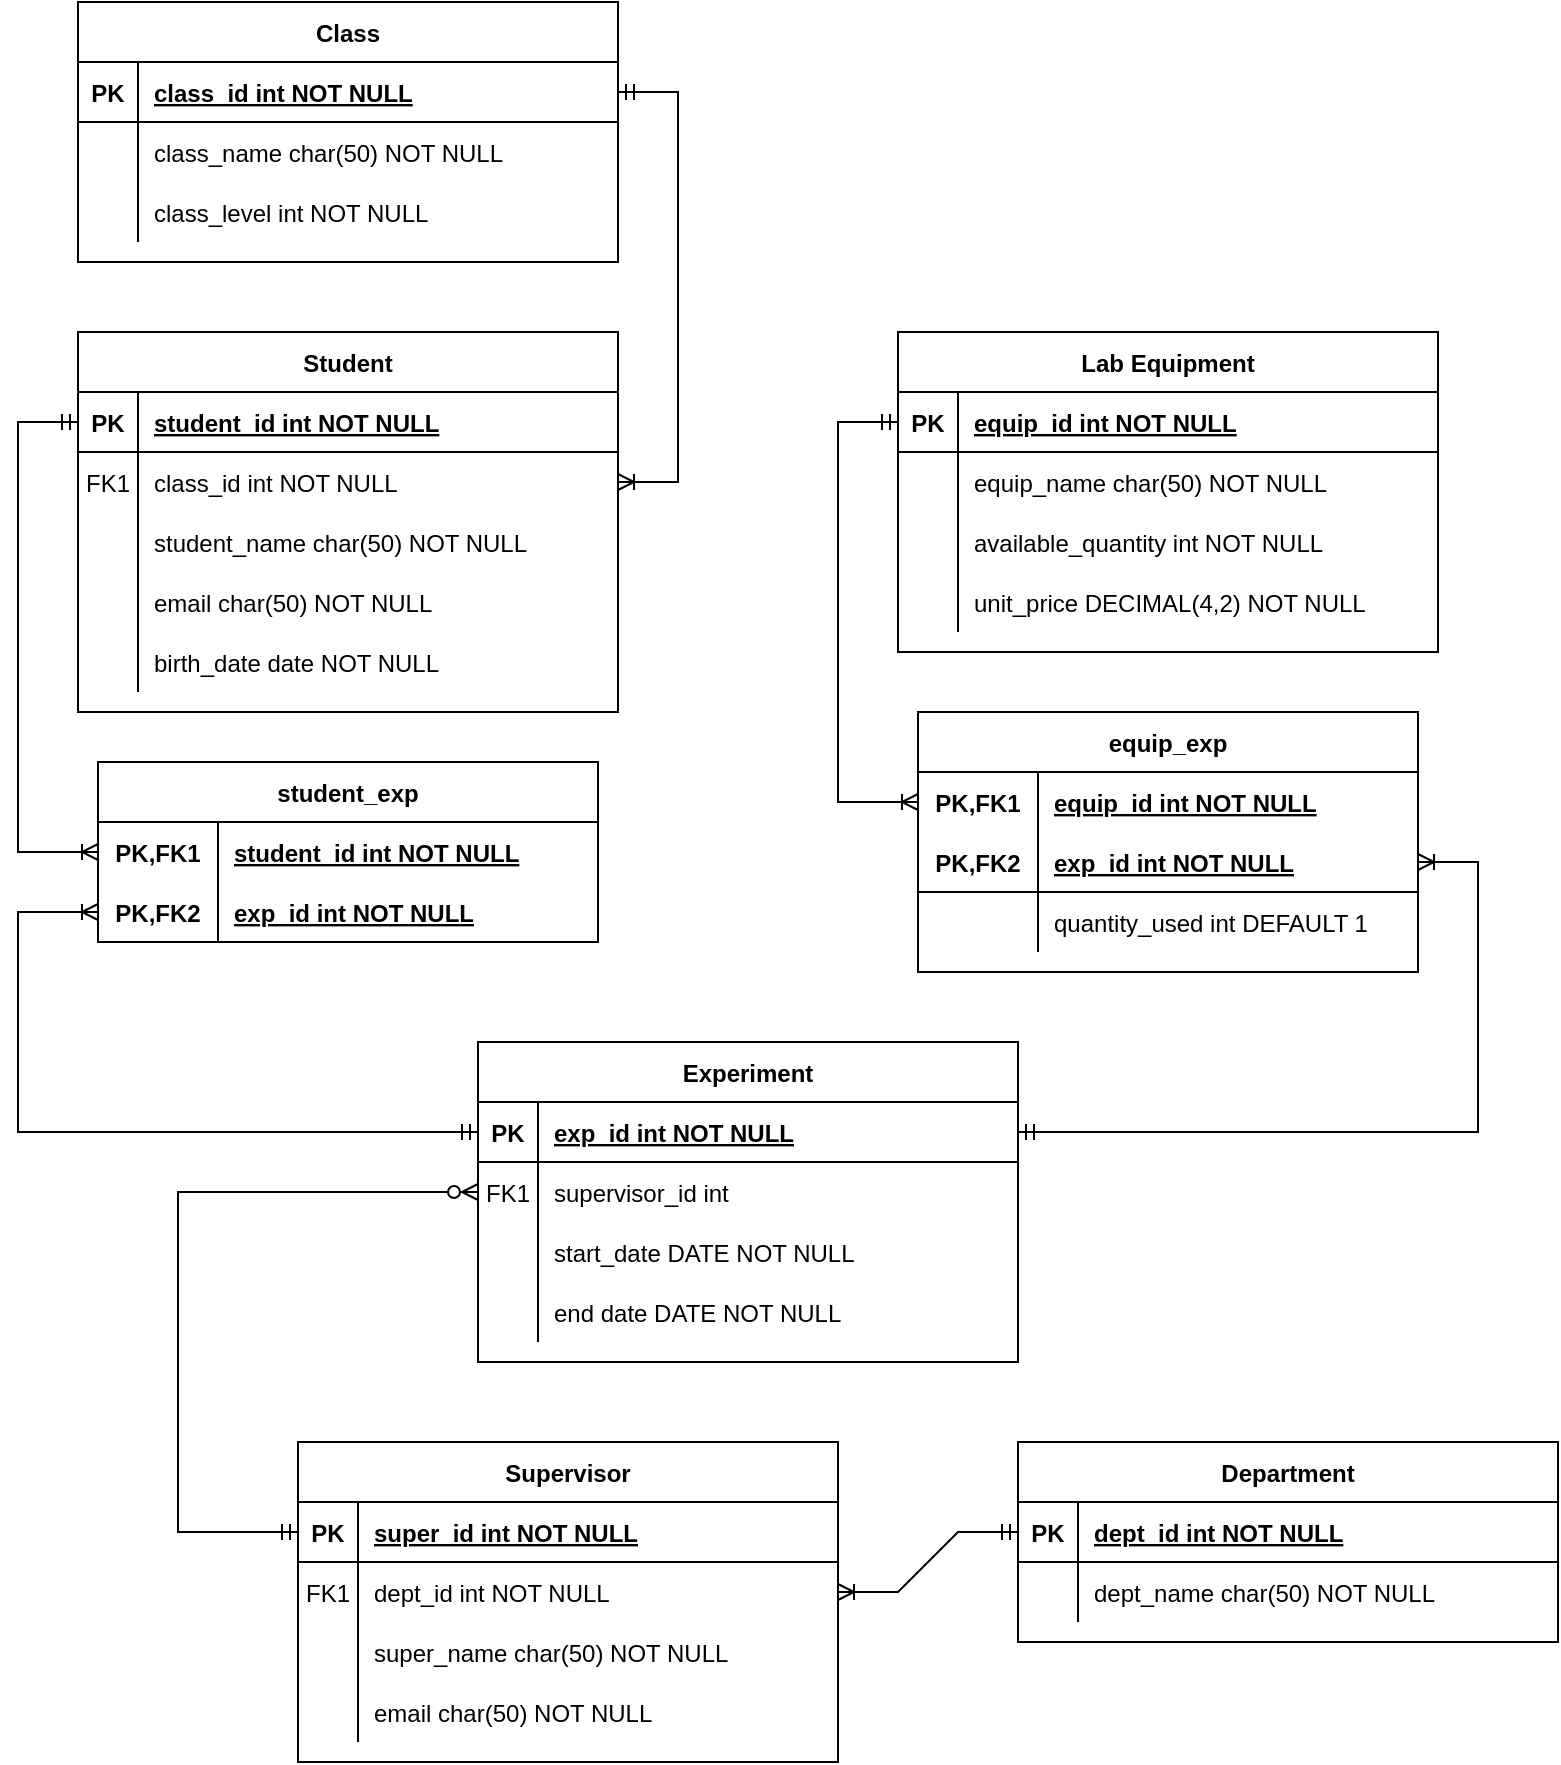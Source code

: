 <mxfile version="20.2.7" type="device"><diagram id="R2lEEEUBdFMjLlhIrx00" name="Page-1"><mxGraphModel dx="1038" dy="1628" grid="1" gridSize="10" guides="1" tooltips="1" connect="1" arrows="1" fold="1" page="1" pageScale="1" pageWidth="850" pageHeight="1100" math="0" shadow="0" extFonts="Permanent Marker^https://fonts.googleapis.com/css?family=Permanent+Marker"><root><mxCell id="0"/><mxCell id="1" parent="0"/><mxCell id="egVis1nG-5Me-F2bPGVa-103" value="Student" style="shape=table;startSize=30;container=1;collapsible=1;childLayout=tableLayout;fixedRows=1;rowLines=0;fontStyle=1;align=center;resizeLast=1;rounded=0;fontFamily=Helvetica;fontSize=12;fontColor=default;strokeColor=default;fillColor=default;" parent="1" vertex="1"><mxGeometry x="80" y="105" width="270" height="190" as="geometry"/></mxCell><mxCell id="egVis1nG-5Me-F2bPGVa-104" value="" style="shape=tableRow;horizontal=0;startSize=0;swimlaneHead=0;swimlaneBody=0;fillColor=none;collapsible=0;dropTarget=0;points=[[0,0.5],[1,0.5]];portConstraint=eastwest;top=0;left=0;right=0;bottom=1;rounded=1;fontFamily=Helvetica;fontSize=12;fontColor=default;strokeColor=default;" parent="egVis1nG-5Me-F2bPGVa-103" vertex="1"><mxGeometry y="30" width="270" height="30" as="geometry"/></mxCell><mxCell id="egVis1nG-5Me-F2bPGVa-105" value="PK" style="shape=partialRectangle;connectable=0;fillColor=none;top=0;left=0;bottom=0;right=0;fontStyle=1;overflow=hidden;rounded=1;fontFamily=Helvetica;fontSize=12;fontColor=default;startSize=30;strokeColor=default;" parent="egVis1nG-5Me-F2bPGVa-104" vertex="1"><mxGeometry width="30" height="30" as="geometry"><mxRectangle width="30" height="30" as="alternateBounds"/></mxGeometry></mxCell><mxCell id="egVis1nG-5Me-F2bPGVa-106" value="student_id int NOT NULL" style="shape=partialRectangle;connectable=0;fillColor=none;top=0;left=0;bottom=0;right=0;align=left;spacingLeft=6;fontStyle=5;overflow=hidden;rounded=1;fontFamily=Helvetica;fontSize=12;fontColor=default;startSize=30;strokeColor=default;" parent="egVis1nG-5Me-F2bPGVa-104" vertex="1"><mxGeometry x="30" width="240" height="30" as="geometry"><mxRectangle width="240" height="30" as="alternateBounds"/></mxGeometry></mxCell><mxCell id="egVis1nG-5Me-F2bPGVa-107" value="" style="shape=tableRow;horizontal=0;startSize=0;swimlaneHead=0;swimlaneBody=0;fillColor=none;collapsible=0;dropTarget=0;points=[[0,0.5],[1,0.5]];portConstraint=eastwest;top=0;left=0;right=0;bottom=0;rounded=1;fontFamily=Helvetica;fontSize=12;fontColor=default;strokeColor=default;" parent="egVis1nG-5Me-F2bPGVa-103" vertex="1"><mxGeometry y="60" width="270" height="30" as="geometry"/></mxCell><mxCell id="egVis1nG-5Me-F2bPGVa-108" value="FK1" style="shape=partialRectangle;connectable=0;fillColor=none;top=0;left=0;bottom=0;right=0;editable=1;overflow=hidden;rounded=1;fontFamily=Helvetica;fontSize=12;fontColor=default;startSize=30;strokeColor=default;" parent="egVis1nG-5Me-F2bPGVa-107" vertex="1"><mxGeometry width="30" height="30" as="geometry"><mxRectangle width="30" height="30" as="alternateBounds"/></mxGeometry></mxCell><mxCell id="egVis1nG-5Me-F2bPGVa-109" value="class_id int NOT NULL" style="shape=partialRectangle;connectable=0;fillColor=none;top=0;left=0;bottom=0;right=0;align=left;spacingLeft=6;overflow=hidden;rounded=1;fontFamily=Helvetica;fontSize=12;fontColor=default;startSize=30;strokeColor=default;" parent="egVis1nG-5Me-F2bPGVa-107" vertex="1"><mxGeometry x="30" width="240" height="30" as="geometry"><mxRectangle width="240" height="30" as="alternateBounds"/></mxGeometry></mxCell><mxCell id="egVis1nG-5Me-F2bPGVa-110" value="" style="shape=tableRow;horizontal=0;startSize=0;swimlaneHead=0;swimlaneBody=0;fillColor=none;collapsible=0;dropTarget=0;points=[[0,0.5],[1,0.5]];portConstraint=eastwest;top=0;left=0;right=0;bottom=0;rounded=1;fontFamily=Helvetica;fontSize=12;fontColor=default;strokeColor=default;" parent="egVis1nG-5Me-F2bPGVa-103" vertex="1"><mxGeometry y="90" width="270" height="30" as="geometry"/></mxCell><mxCell id="egVis1nG-5Me-F2bPGVa-111" value="" style="shape=partialRectangle;connectable=0;fillColor=none;top=0;left=0;bottom=0;right=0;editable=1;overflow=hidden;rounded=1;fontFamily=Helvetica;fontSize=12;fontColor=default;startSize=30;strokeColor=default;" parent="egVis1nG-5Me-F2bPGVa-110" vertex="1"><mxGeometry width="30" height="30" as="geometry"><mxRectangle width="30" height="30" as="alternateBounds"/></mxGeometry></mxCell><mxCell id="egVis1nG-5Me-F2bPGVa-112" value="student_name char(50) NOT NULL" style="shape=partialRectangle;connectable=0;fillColor=none;top=0;left=0;bottom=0;right=0;align=left;spacingLeft=6;overflow=hidden;rounded=1;fontFamily=Helvetica;fontSize=12;fontColor=default;startSize=30;strokeColor=default;" parent="egVis1nG-5Me-F2bPGVa-110" vertex="1"><mxGeometry x="30" width="240" height="30" as="geometry"><mxRectangle width="240" height="30" as="alternateBounds"/></mxGeometry></mxCell><mxCell id="egVis1nG-5Me-F2bPGVa-113" value="" style="shape=tableRow;horizontal=0;startSize=0;swimlaneHead=0;swimlaneBody=0;fillColor=none;collapsible=0;dropTarget=0;points=[[0,0.5],[1,0.5]];portConstraint=eastwest;top=0;left=0;right=0;bottom=0;rounded=1;fontFamily=Helvetica;fontSize=12;fontColor=default;strokeColor=default;" parent="egVis1nG-5Me-F2bPGVa-103" vertex="1"><mxGeometry y="120" width="270" height="30" as="geometry"/></mxCell><mxCell id="egVis1nG-5Me-F2bPGVa-114" value="" style="shape=partialRectangle;connectable=0;fillColor=none;top=0;left=0;bottom=0;right=0;editable=1;overflow=hidden;rounded=1;fontFamily=Helvetica;fontSize=12;fontColor=default;startSize=30;strokeColor=default;" parent="egVis1nG-5Me-F2bPGVa-113" vertex="1"><mxGeometry width="30" height="30" as="geometry"><mxRectangle width="30" height="30" as="alternateBounds"/></mxGeometry></mxCell><mxCell id="egVis1nG-5Me-F2bPGVa-115" value="email char(50) NOT NULL" style="shape=partialRectangle;connectable=0;fillColor=none;top=0;left=0;bottom=0;right=0;align=left;spacingLeft=6;overflow=hidden;rounded=1;fontFamily=Helvetica;fontSize=12;fontColor=default;startSize=30;strokeColor=default;" parent="egVis1nG-5Me-F2bPGVa-113" vertex="1"><mxGeometry x="30" width="240" height="30" as="geometry"><mxRectangle width="240" height="30" as="alternateBounds"/></mxGeometry></mxCell><mxCell id="egVis1nG-5Me-F2bPGVa-116" value="" style="shape=tableRow;horizontal=0;startSize=0;swimlaneHead=0;swimlaneBody=0;fillColor=none;collapsible=0;dropTarget=0;points=[[0,0.5],[1,0.5]];portConstraint=eastwest;top=0;left=0;right=0;bottom=0;rounded=1;fontFamily=Helvetica;fontSize=12;fontColor=default;strokeColor=default;" parent="egVis1nG-5Me-F2bPGVa-103" vertex="1"><mxGeometry y="150" width="270" height="30" as="geometry"/></mxCell><mxCell id="egVis1nG-5Me-F2bPGVa-117" value="" style="shape=partialRectangle;connectable=0;fillColor=none;top=0;left=0;bottom=0;right=0;editable=1;overflow=hidden;rounded=1;fontFamily=Helvetica;fontSize=12;fontColor=default;startSize=30;strokeColor=default;" parent="egVis1nG-5Me-F2bPGVa-116" vertex="1"><mxGeometry width="30" height="30" as="geometry"><mxRectangle width="30" height="30" as="alternateBounds"/></mxGeometry></mxCell><mxCell id="egVis1nG-5Me-F2bPGVa-118" value="birth_date date NOT NULL" style="shape=partialRectangle;connectable=0;fillColor=none;top=0;left=0;bottom=0;right=0;align=left;spacingLeft=6;overflow=hidden;rounded=1;fontFamily=Helvetica;fontSize=12;fontColor=default;startSize=30;strokeColor=default;" parent="egVis1nG-5Me-F2bPGVa-116" vertex="1"><mxGeometry x="30" width="240" height="30" as="geometry"><mxRectangle width="240" height="30" as="alternateBounds"/></mxGeometry></mxCell><mxCell id="egVis1nG-5Me-F2bPGVa-119" value="Lab Equipment" style="shape=table;startSize=30;container=1;collapsible=1;childLayout=tableLayout;fixedRows=1;rowLines=0;fontStyle=1;align=center;resizeLast=1;rounded=0;fontFamily=Helvetica;fontSize=12;fontColor=default;strokeColor=default;fillColor=default;" parent="1" vertex="1"><mxGeometry x="490" y="105" width="270" height="160" as="geometry"/></mxCell><mxCell id="egVis1nG-5Me-F2bPGVa-120" value="" style="shape=tableRow;horizontal=0;startSize=0;swimlaneHead=0;swimlaneBody=0;fillColor=none;collapsible=0;dropTarget=0;points=[[0,0.5],[1,0.5]];portConstraint=eastwest;top=0;left=0;right=0;bottom=1;rounded=1;fontFamily=Helvetica;fontSize=12;fontColor=default;strokeColor=default;" parent="egVis1nG-5Me-F2bPGVa-119" vertex="1"><mxGeometry y="30" width="270" height="30" as="geometry"/></mxCell><mxCell id="egVis1nG-5Me-F2bPGVa-121" value="PK" style="shape=partialRectangle;connectable=0;fillColor=none;top=0;left=0;bottom=0;right=0;fontStyle=1;overflow=hidden;rounded=1;fontFamily=Helvetica;fontSize=12;fontColor=default;startSize=30;strokeColor=default;" parent="egVis1nG-5Me-F2bPGVa-120" vertex="1"><mxGeometry width="30" height="30" as="geometry"><mxRectangle width="30" height="30" as="alternateBounds"/></mxGeometry></mxCell><mxCell id="egVis1nG-5Me-F2bPGVa-122" value="equip_id int NOT NULL" style="shape=partialRectangle;connectable=0;fillColor=none;top=0;left=0;bottom=0;right=0;align=left;spacingLeft=6;fontStyle=5;overflow=hidden;rounded=1;fontFamily=Helvetica;fontSize=12;fontColor=default;startSize=30;strokeColor=default;" parent="egVis1nG-5Me-F2bPGVa-120" vertex="1"><mxGeometry x="30" width="240" height="30" as="geometry"><mxRectangle width="240" height="30" as="alternateBounds"/></mxGeometry></mxCell><mxCell id="egVis1nG-5Me-F2bPGVa-123" value="" style="shape=tableRow;horizontal=0;startSize=0;swimlaneHead=0;swimlaneBody=0;fillColor=none;collapsible=0;dropTarget=0;points=[[0,0.5],[1,0.5]];portConstraint=eastwest;top=0;left=0;right=0;bottom=0;rounded=1;fontFamily=Helvetica;fontSize=12;fontColor=default;strokeColor=default;" parent="egVis1nG-5Me-F2bPGVa-119" vertex="1"><mxGeometry y="60" width="270" height="30" as="geometry"/></mxCell><mxCell id="egVis1nG-5Me-F2bPGVa-124" value="" style="shape=partialRectangle;connectable=0;fillColor=none;top=0;left=0;bottom=0;right=0;editable=1;overflow=hidden;rounded=1;fontFamily=Helvetica;fontSize=12;fontColor=default;startSize=30;strokeColor=default;" parent="egVis1nG-5Me-F2bPGVa-123" vertex="1"><mxGeometry width="30" height="30" as="geometry"><mxRectangle width="30" height="30" as="alternateBounds"/></mxGeometry></mxCell><mxCell id="egVis1nG-5Me-F2bPGVa-125" value="equip_name char(50) NOT NULL" style="shape=partialRectangle;connectable=0;fillColor=none;top=0;left=0;bottom=0;right=0;align=left;spacingLeft=6;overflow=hidden;rounded=1;fontFamily=Helvetica;fontSize=12;fontColor=default;startSize=30;strokeColor=default;" parent="egVis1nG-5Me-F2bPGVa-123" vertex="1"><mxGeometry x="30" width="240" height="30" as="geometry"><mxRectangle width="240" height="30" as="alternateBounds"/></mxGeometry></mxCell><mxCell id="egVis1nG-5Me-F2bPGVa-126" value="" style="shape=tableRow;horizontal=0;startSize=0;swimlaneHead=0;swimlaneBody=0;fillColor=none;collapsible=0;dropTarget=0;points=[[0,0.5],[1,0.5]];portConstraint=eastwest;top=0;left=0;right=0;bottom=0;rounded=1;fontFamily=Helvetica;fontSize=12;fontColor=default;strokeColor=default;" parent="egVis1nG-5Me-F2bPGVa-119" vertex="1"><mxGeometry y="90" width="270" height="30" as="geometry"/></mxCell><mxCell id="egVis1nG-5Me-F2bPGVa-127" value="" style="shape=partialRectangle;connectable=0;fillColor=none;top=0;left=0;bottom=0;right=0;editable=1;overflow=hidden;rounded=1;fontFamily=Helvetica;fontSize=12;fontColor=default;startSize=30;strokeColor=default;" parent="egVis1nG-5Me-F2bPGVa-126" vertex="1"><mxGeometry width="30" height="30" as="geometry"><mxRectangle width="30" height="30" as="alternateBounds"/></mxGeometry></mxCell><mxCell id="egVis1nG-5Me-F2bPGVa-128" value="available_quantity int NOT NULL" style="shape=partialRectangle;connectable=0;fillColor=none;top=0;left=0;bottom=0;right=0;align=left;spacingLeft=6;overflow=hidden;rounded=1;fontFamily=Helvetica;fontSize=12;fontColor=default;startSize=30;strokeColor=default;" parent="egVis1nG-5Me-F2bPGVa-126" vertex="1"><mxGeometry x="30" width="240" height="30" as="geometry"><mxRectangle width="240" height="30" as="alternateBounds"/></mxGeometry></mxCell><mxCell id="egVis1nG-5Me-F2bPGVa-129" value="" style="shape=tableRow;horizontal=0;startSize=0;swimlaneHead=0;swimlaneBody=0;fillColor=none;collapsible=0;dropTarget=0;points=[[0,0.5],[1,0.5]];portConstraint=eastwest;top=0;left=0;right=0;bottom=0;rounded=1;fontFamily=Helvetica;fontSize=12;fontColor=default;strokeColor=default;" parent="egVis1nG-5Me-F2bPGVa-119" vertex="1"><mxGeometry y="120" width="270" height="30" as="geometry"/></mxCell><mxCell id="egVis1nG-5Me-F2bPGVa-130" value="" style="shape=partialRectangle;connectable=0;fillColor=none;top=0;left=0;bottom=0;right=0;editable=1;overflow=hidden;rounded=1;fontFamily=Helvetica;fontSize=12;fontColor=default;startSize=30;strokeColor=default;" parent="egVis1nG-5Me-F2bPGVa-129" vertex="1"><mxGeometry width="30" height="30" as="geometry"><mxRectangle width="30" height="30" as="alternateBounds"/></mxGeometry></mxCell><mxCell id="egVis1nG-5Me-F2bPGVa-131" value="unit_price DECIMAL(4,2) NOT NULL" style="shape=partialRectangle;connectable=0;fillColor=none;top=0;left=0;bottom=0;right=0;align=left;spacingLeft=6;overflow=hidden;rounded=1;fontFamily=Helvetica;fontSize=12;fontColor=default;startSize=30;strokeColor=default;" parent="egVis1nG-5Me-F2bPGVa-129" vertex="1"><mxGeometry x="30" width="240" height="30" as="geometry"><mxRectangle width="240" height="30" as="alternateBounds"/></mxGeometry></mxCell><mxCell id="egVis1nG-5Me-F2bPGVa-135" value="Experiment" style="shape=table;startSize=30;container=1;collapsible=1;childLayout=tableLayout;fixedRows=1;rowLines=0;fontStyle=1;align=center;resizeLast=1;rounded=0;fontFamily=Helvetica;fontSize=12;fontColor=default;strokeColor=default;fillColor=default;" parent="1" vertex="1"><mxGeometry x="280" y="460" width="270" height="160" as="geometry"/></mxCell><mxCell id="egVis1nG-5Me-F2bPGVa-136" value="" style="shape=tableRow;horizontal=0;startSize=0;swimlaneHead=0;swimlaneBody=0;fillColor=none;collapsible=0;dropTarget=0;points=[[0,0.5],[1,0.5]];portConstraint=eastwest;top=0;left=0;right=0;bottom=1;rounded=1;fontFamily=Helvetica;fontSize=12;fontColor=default;strokeColor=default;" parent="egVis1nG-5Me-F2bPGVa-135" vertex="1"><mxGeometry y="30" width="270" height="30" as="geometry"/></mxCell><mxCell id="egVis1nG-5Me-F2bPGVa-137" value="PK" style="shape=partialRectangle;connectable=0;fillColor=none;top=0;left=0;bottom=0;right=0;fontStyle=1;overflow=hidden;rounded=1;fontFamily=Helvetica;fontSize=12;fontColor=default;startSize=30;strokeColor=default;" parent="egVis1nG-5Me-F2bPGVa-136" vertex="1"><mxGeometry width="30" height="30" as="geometry"><mxRectangle width="30" height="30" as="alternateBounds"/></mxGeometry></mxCell><mxCell id="egVis1nG-5Me-F2bPGVa-138" value="exp_id int NOT NULL" style="shape=partialRectangle;connectable=0;fillColor=none;top=0;left=0;bottom=0;right=0;align=left;spacingLeft=6;fontStyle=5;overflow=hidden;rounded=1;fontFamily=Helvetica;fontSize=12;fontColor=default;startSize=30;strokeColor=default;" parent="egVis1nG-5Me-F2bPGVa-136" vertex="1"><mxGeometry x="30" width="240" height="30" as="geometry"><mxRectangle width="240" height="30" as="alternateBounds"/></mxGeometry></mxCell><mxCell id="egVis1nG-5Me-F2bPGVa-139" value="" style="shape=tableRow;horizontal=0;startSize=0;swimlaneHead=0;swimlaneBody=0;fillColor=none;collapsible=0;dropTarget=0;points=[[0,0.5],[1,0.5]];portConstraint=eastwest;top=0;left=0;right=0;bottom=0;rounded=1;fontFamily=Helvetica;fontSize=12;fontColor=default;strokeColor=default;" parent="egVis1nG-5Me-F2bPGVa-135" vertex="1"><mxGeometry y="60" width="270" height="30" as="geometry"/></mxCell><mxCell id="egVis1nG-5Me-F2bPGVa-140" value="FK1" style="shape=partialRectangle;connectable=0;fillColor=none;top=0;left=0;bottom=0;right=0;editable=1;overflow=hidden;rounded=1;fontFamily=Helvetica;fontSize=12;fontColor=default;startSize=30;strokeColor=default;" parent="egVis1nG-5Me-F2bPGVa-139" vertex="1"><mxGeometry width="30" height="30" as="geometry"><mxRectangle width="30" height="30" as="alternateBounds"/></mxGeometry></mxCell><mxCell id="egVis1nG-5Me-F2bPGVa-141" value="supervisor_id int" style="shape=partialRectangle;connectable=0;fillColor=none;top=0;left=0;bottom=0;right=0;align=left;spacingLeft=6;overflow=hidden;rounded=1;fontFamily=Helvetica;fontSize=12;fontColor=default;startSize=30;strokeColor=default;" parent="egVis1nG-5Me-F2bPGVa-139" vertex="1"><mxGeometry x="30" width="240" height="30" as="geometry"><mxRectangle width="240" height="30" as="alternateBounds"/></mxGeometry></mxCell><mxCell id="egVis1nG-5Me-F2bPGVa-142" value="" style="shape=tableRow;horizontal=0;startSize=0;swimlaneHead=0;swimlaneBody=0;fillColor=none;collapsible=0;dropTarget=0;points=[[0,0.5],[1,0.5]];portConstraint=eastwest;top=0;left=0;right=0;bottom=0;rounded=1;fontFamily=Helvetica;fontSize=12;fontColor=default;strokeColor=default;" parent="egVis1nG-5Me-F2bPGVa-135" vertex="1"><mxGeometry y="90" width="270" height="30" as="geometry"/></mxCell><mxCell id="egVis1nG-5Me-F2bPGVa-143" value="" style="shape=partialRectangle;connectable=0;fillColor=none;top=0;left=0;bottom=0;right=0;editable=1;overflow=hidden;rounded=1;fontFamily=Helvetica;fontSize=12;fontColor=default;startSize=30;strokeColor=default;" parent="egVis1nG-5Me-F2bPGVa-142" vertex="1"><mxGeometry width="30" height="30" as="geometry"><mxRectangle width="30" height="30" as="alternateBounds"/></mxGeometry></mxCell><mxCell id="egVis1nG-5Me-F2bPGVa-144" value="start_date DATE NOT NULL" style="shape=partialRectangle;connectable=0;fillColor=none;top=0;left=0;bottom=0;right=0;align=left;spacingLeft=6;overflow=hidden;rounded=1;fontFamily=Helvetica;fontSize=12;fontColor=default;startSize=30;strokeColor=default;" parent="egVis1nG-5Me-F2bPGVa-142" vertex="1"><mxGeometry x="30" width="240" height="30" as="geometry"><mxRectangle width="240" height="30" as="alternateBounds"/></mxGeometry></mxCell><mxCell id="egVis1nG-5Me-F2bPGVa-145" value="" style="shape=tableRow;horizontal=0;startSize=0;swimlaneHead=0;swimlaneBody=0;fillColor=none;collapsible=0;dropTarget=0;points=[[0,0.5],[1,0.5]];portConstraint=eastwest;top=0;left=0;right=0;bottom=0;rounded=1;fontFamily=Helvetica;fontSize=12;fontColor=default;strokeColor=default;" parent="egVis1nG-5Me-F2bPGVa-135" vertex="1"><mxGeometry y="120" width="270" height="30" as="geometry"/></mxCell><mxCell id="egVis1nG-5Me-F2bPGVa-146" value="" style="shape=partialRectangle;connectable=0;fillColor=none;top=0;left=0;bottom=0;right=0;editable=1;overflow=hidden;rounded=1;fontFamily=Helvetica;fontSize=12;fontColor=default;startSize=30;strokeColor=default;" parent="egVis1nG-5Me-F2bPGVa-145" vertex="1"><mxGeometry width="30" height="30" as="geometry"><mxRectangle width="30" height="30" as="alternateBounds"/></mxGeometry></mxCell><mxCell id="egVis1nG-5Me-F2bPGVa-147" value="end date DATE NOT NULL" style="shape=partialRectangle;connectable=0;fillColor=none;top=0;left=0;bottom=0;right=0;align=left;spacingLeft=6;overflow=hidden;rounded=1;fontFamily=Helvetica;fontSize=12;fontColor=default;startSize=30;strokeColor=default;" parent="egVis1nG-5Me-F2bPGVa-145" vertex="1"><mxGeometry x="30" width="240" height="30" as="geometry"><mxRectangle width="240" height="30" as="alternateBounds"/></mxGeometry></mxCell><mxCell id="egVis1nG-5Me-F2bPGVa-151" value="equip_exp" style="shape=table;startSize=30;container=1;collapsible=1;childLayout=tableLayout;fixedRows=1;rowLines=0;fontStyle=1;align=center;resizeLast=1;rounded=0;fontFamily=Helvetica;fontSize=12;fontColor=default;strokeColor=default;fillColor=default;" parent="1" vertex="1"><mxGeometry x="500" y="295" width="250" height="130" as="geometry"/></mxCell><mxCell id="egVis1nG-5Me-F2bPGVa-152" value="" style="shape=tableRow;horizontal=0;startSize=0;swimlaneHead=0;swimlaneBody=0;fillColor=none;collapsible=0;dropTarget=0;points=[[0,0.5],[1,0.5]];portConstraint=eastwest;top=0;left=0;right=0;bottom=0;rounded=1;fontFamily=Helvetica;fontSize=12;fontColor=default;strokeColor=default;" parent="egVis1nG-5Me-F2bPGVa-151" vertex="1"><mxGeometry y="30" width="250" height="30" as="geometry"/></mxCell><mxCell id="egVis1nG-5Me-F2bPGVa-153" value="PK,FK1" style="shape=partialRectangle;connectable=0;fillColor=none;top=0;left=0;bottom=0;right=0;fontStyle=1;overflow=hidden;rounded=1;fontFamily=Helvetica;fontSize=12;fontColor=default;startSize=30;strokeColor=default;" parent="egVis1nG-5Me-F2bPGVa-152" vertex="1"><mxGeometry width="60" height="30" as="geometry"><mxRectangle width="60" height="30" as="alternateBounds"/></mxGeometry></mxCell><mxCell id="egVis1nG-5Me-F2bPGVa-154" value="equip_id int NOT NULL" style="shape=partialRectangle;connectable=0;fillColor=none;top=0;left=0;bottom=0;right=0;align=left;spacingLeft=6;fontStyle=5;overflow=hidden;rounded=1;fontFamily=Helvetica;fontSize=12;fontColor=default;startSize=30;strokeColor=default;" parent="egVis1nG-5Me-F2bPGVa-152" vertex="1"><mxGeometry x="60" width="190" height="30" as="geometry"><mxRectangle width="190" height="30" as="alternateBounds"/></mxGeometry></mxCell><mxCell id="egVis1nG-5Me-F2bPGVa-155" value="" style="shape=tableRow;horizontal=0;startSize=0;swimlaneHead=0;swimlaneBody=0;fillColor=none;collapsible=0;dropTarget=0;points=[[0,0.5],[1,0.5]];portConstraint=eastwest;top=0;left=0;right=0;bottom=1;rounded=1;fontFamily=Helvetica;fontSize=12;fontColor=default;strokeColor=default;" parent="egVis1nG-5Me-F2bPGVa-151" vertex="1"><mxGeometry y="60" width="250" height="30" as="geometry"/></mxCell><mxCell id="egVis1nG-5Me-F2bPGVa-156" value="PK,FK2" style="shape=partialRectangle;connectable=0;fillColor=none;top=0;left=0;bottom=0;right=0;fontStyle=1;overflow=hidden;rounded=1;fontFamily=Helvetica;fontSize=12;fontColor=default;startSize=30;strokeColor=default;" parent="egVis1nG-5Me-F2bPGVa-155" vertex="1"><mxGeometry width="60" height="30" as="geometry"><mxRectangle width="60" height="30" as="alternateBounds"/></mxGeometry></mxCell><mxCell id="egVis1nG-5Me-F2bPGVa-157" value="exp_id int NOT NULL" style="shape=partialRectangle;connectable=0;fillColor=none;top=0;left=0;bottom=0;right=0;align=left;spacingLeft=6;fontStyle=5;overflow=hidden;rounded=1;fontFamily=Helvetica;fontSize=12;fontColor=default;startSize=30;strokeColor=default;" parent="egVis1nG-5Me-F2bPGVa-155" vertex="1"><mxGeometry x="60" width="190" height="30" as="geometry"><mxRectangle width="190" height="30" as="alternateBounds"/></mxGeometry></mxCell><mxCell id="egVis1nG-5Me-F2bPGVa-158" value="" style="shape=tableRow;horizontal=0;startSize=0;swimlaneHead=0;swimlaneBody=0;fillColor=none;collapsible=0;dropTarget=0;points=[[0,0.5],[1,0.5]];portConstraint=eastwest;top=0;left=0;right=0;bottom=0;rounded=1;fontFamily=Helvetica;fontSize=12;fontColor=default;strokeColor=default;" parent="egVis1nG-5Me-F2bPGVa-151" vertex="1"><mxGeometry y="90" width="250" height="30" as="geometry"/></mxCell><mxCell id="egVis1nG-5Me-F2bPGVa-159" value="" style="shape=partialRectangle;connectable=0;fillColor=none;top=0;left=0;bottom=0;right=0;editable=1;overflow=hidden;rounded=1;fontFamily=Helvetica;fontSize=12;fontColor=default;startSize=30;strokeColor=default;" parent="egVis1nG-5Me-F2bPGVa-158" vertex="1"><mxGeometry width="60" height="30" as="geometry"><mxRectangle width="60" height="30" as="alternateBounds"/></mxGeometry></mxCell><mxCell id="egVis1nG-5Me-F2bPGVa-160" value="quantity_used int DEFAULT 1" style="shape=partialRectangle;connectable=0;fillColor=none;top=0;left=0;bottom=0;right=0;align=left;spacingLeft=6;overflow=hidden;rounded=1;fontFamily=Helvetica;fontSize=12;fontColor=default;startSize=30;strokeColor=default;" parent="egVis1nG-5Me-F2bPGVa-158" vertex="1"><mxGeometry x="60" width="190" height="30" as="geometry"><mxRectangle width="190" height="30" as="alternateBounds"/></mxGeometry></mxCell><mxCell id="egVis1nG-5Me-F2bPGVa-164" value="student_exp" style="shape=table;startSize=30;container=1;collapsible=1;childLayout=tableLayout;fixedRows=1;rowLines=0;fontStyle=1;align=center;resizeLast=1;rounded=0;fontFamily=Helvetica;fontSize=12;fontColor=default;strokeColor=default;fillColor=default;" parent="1" vertex="1"><mxGeometry x="90" y="320" width="250" height="90" as="geometry"/></mxCell><mxCell id="egVis1nG-5Me-F2bPGVa-165" value="" style="shape=tableRow;horizontal=0;startSize=0;swimlaneHead=0;swimlaneBody=0;fillColor=none;collapsible=0;dropTarget=0;points=[[0,0.5],[1,0.5]];portConstraint=eastwest;top=0;left=0;right=0;bottom=0;rounded=1;fontFamily=Helvetica;fontSize=12;fontColor=default;strokeColor=default;" parent="egVis1nG-5Me-F2bPGVa-164" vertex="1"><mxGeometry y="30" width="250" height="30" as="geometry"/></mxCell><mxCell id="egVis1nG-5Me-F2bPGVa-166" value="PK,FK1" style="shape=partialRectangle;connectable=0;fillColor=none;top=0;left=0;bottom=0;right=0;fontStyle=1;overflow=hidden;rounded=1;fontFamily=Helvetica;fontSize=12;fontColor=default;startSize=30;strokeColor=default;" parent="egVis1nG-5Me-F2bPGVa-165" vertex="1"><mxGeometry width="60" height="30" as="geometry"><mxRectangle width="60" height="30" as="alternateBounds"/></mxGeometry></mxCell><mxCell id="egVis1nG-5Me-F2bPGVa-167" value="student_id int NOT NULL" style="shape=partialRectangle;connectable=0;fillColor=none;top=0;left=0;bottom=0;right=0;align=left;spacingLeft=6;fontStyle=5;overflow=hidden;rounded=1;fontFamily=Helvetica;fontSize=12;fontColor=default;startSize=30;strokeColor=default;" parent="egVis1nG-5Me-F2bPGVa-165" vertex="1"><mxGeometry x="60" width="190" height="30" as="geometry"><mxRectangle width="190" height="30" as="alternateBounds"/></mxGeometry></mxCell><mxCell id="egVis1nG-5Me-F2bPGVa-168" value="" style="shape=tableRow;horizontal=0;startSize=0;swimlaneHead=0;swimlaneBody=0;fillColor=none;collapsible=0;dropTarget=0;points=[[0,0.5],[1,0.5]];portConstraint=eastwest;top=0;left=0;right=0;bottom=1;rounded=1;fontFamily=Helvetica;fontSize=12;fontColor=default;strokeColor=default;" parent="egVis1nG-5Me-F2bPGVa-164" vertex="1"><mxGeometry y="60" width="250" height="30" as="geometry"/></mxCell><mxCell id="egVis1nG-5Me-F2bPGVa-169" value="PK,FK2" style="shape=partialRectangle;connectable=0;fillColor=none;top=0;left=0;bottom=0;right=0;fontStyle=1;overflow=hidden;rounded=1;fontFamily=Helvetica;fontSize=12;fontColor=default;startSize=30;strokeColor=default;" parent="egVis1nG-5Me-F2bPGVa-168" vertex="1"><mxGeometry width="60" height="30" as="geometry"><mxRectangle width="60" height="30" as="alternateBounds"/></mxGeometry></mxCell><mxCell id="egVis1nG-5Me-F2bPGVa-170" value="exp_id int NOT NULL" style="shape=partialRectangle;connectable=0;fillColor=none;top=0;left=0;bottom=0;right=0;align=left;spacingLeft=6;fontStyle=5;overflow=hidden;rounded=1;fontFamily=Helvetica;fontSize=12;fontColor=default;startSize=30;strokeColor=default;" parent="egVis1nG-5Me-F2bPGVa-168" vertex="1"><mxGeometry x="60" width="190" height="30" as="geometry"><mxRectangle width="190" height="30" as="alternateBounds"/></mxGeometry></mxCell><mxCell id="W13oOOblRw7RJ14pD5Kh-1" value="" style="edgeStyle=orthogonalEdgeStyle;fontSize=12;html=1;endArrow=ERoneToMany;startArrow=ERmandOne;rounded=0;entryX=0;entryY=0.5;entryDx=0;entryDy=0;exitX=0;exitY=0.5;exitDx=0;exitDy=0;" parent="1" source="egVis1nG-5Me-F2bPGVa-104" target="egVis1nG-5Me-F2bPGVa-165" edge="1"><mxGeometry width="100" height="100" relative="1" as="geometry"><mxPoint x="-40" y="470" as="sourcePoint"/><mxPoint x="60" y="370" as="targetPoint"/><Array as="points"><mxPoint x="50" y="150"/><mxPoint x="50" y="365"/></Array></mxGeometry></mxCell><mxCell id="W13oOOblRw7RJ14pD5Kh-2" value="" style="edgeStyle=orthogonalEdgeStyle;fontSize=12;html=1;endArrow=ERoneToMany;startArrow=ERmandOne;rounded=0;entryX=0;entryY=0.5;entryDx=0;entryDy=0;exitX=0;exitY=0.5;exitDx=0;exitDy=0;" parent="1" source="egVis1nG-5Me-F2bPGVa-136" target="egVis1nG-5Me-F2bPGVa-168" edge="1"><mxGeometry width="100" height="100" relative="1" as="geometry"><mxPoint x="-30" y="490" as="sourcePoint"/><mxPoint x="70" y="390" as="targetPoint"/><Array as="points"><mxPoint x="50" y="505"/><mxPoint x="50" y="395"/></Array></mxGeometry></mxCell><mxCell id="W13oOOblRw7RJ14pD5Kh-3" value="" style="edgeStyle=orthogonalEdgeStyle;fontSize=12;html=1;endArrow=ERoneToMany;startArrow=ERmandOne;rounded=0;entryX=0;entryY=0.5;entryDx=0;entryDy=0;exitX=0;exitY=0.5;exitDx=0;exitDy=0;" parent="1" source="egVis1nG-5Me-F2bPGVa-120" target="egVis1nG-5Me-F2bPGVa-152" edge="1"><mxGeometry width="100" height="100" relative="1" as="geometry"><mxPoint x="390" y="440" as="sourcePoint"/><mxPoint x="490" y="340" as="targetPoint"/><Array as="points"><mxPoint x="460" y="150"/><mxPoint x="460" y="340"/></Array></mxGeometry></mxCell><mxCell id="W13oOOblRw7RJ14pD5Kh-4" value="" style="edgeStyle=orthogonalEdgeStyle;fontSize=12;html=1;endArrow=ERoneToMany;startArrow=ERmandOne;rounded=0;entryX=1;entryY=0.5;entryDx=0;entryDy=0;exitX=1;exitY=0.5;exitDx=0;exitDy=0;" parent="1" source="egVis1nG-5Me-F2bPGVa-136" target="egVis1nG-5Me-F2bPGVa-155" edge="1"><mxGeometry width="100" height="100" relative="1" as="geometry"><mxPoint x="730" y="470" as="sourcePoint"/><mxPoint x="830" y="370" as="targetPoint"/><Array as="points"><mxPoint x="780" y="505"/><mxPoint x="780" y="370"/></Array></mxGeometry></mxCell><mxCell id="W13oOOblRw7RJ14pD5Kh-6" value="Supervisor" style="shape=table;startSize=30;container=1;collapsible=1;childLayout=tableLayout;fixedRows=1;rowLines=0;fontStyle=1;align=center;resizeLast=1;rounded=0;fontFamily=Helvetica;fontSize=12;fontColor=default;strokeColor=default;fillColor=default;" parent="1" vertex="1"><mxGeometry x="190" y="660" width="270" height="160" as="geometry"/></mxCell><mxCell id="W13oOOblRw7RJ14pD5Kh-7" value="" style="shape=tableRow;horizontal=0;startSize=0;swimlaneHead=0;swimlaneBody=0;fillColor=none;collapsible=0;dropTarget=0;points=[[0,0.5],[1,0.5]];portConstraint=eastwest;top=0;left=0;right=0;bottom=1;rounded=1;fontFamily=Helvetica;fontSize=12;fontColor=default;strokeColor=default;" parent="W13oOOblRw7RJ14pD5Kh-6" vertex="1"><mxGeometry y="30" width="270" height="30" as="geometry"/></mxCell><mxCell id="W13oOOblRw7RJ14pD5Kh-8" value="PK" style="shape=partialRectangle;connectable=0;fillColor=none;top=0;left=0;bottom=0;right=0;fontStyle=1;overflow=hidden;rounded=1;fontFamily=Helvetica;fontSize=12;fontColor=default;startSize=30;strokeColor=default;" parent="W13oOOblRw7RJ14pD5Kh-7" vertex="1"><mxGeometry width="30" height="30" as="geometry"><mxRectangle width="30" height="30" as="alternateBounds"/></mxGeometry></mxCell><mxCell id="W13oOOblRw7RJ14pD5Kh-9" value="super_id int NOT NULL" style="shape=partialRectangle;connectable=0;fillColor=none;top=0;left=0;bottom=0;right=0;align=left;spacingLeft=6;fontStyle=5;overflow=hidden;rounded=1;fontFamily=Helvetica;fontSize=12;fontColor=default;startSize=30;strokeColor=default;" parent="W13oOOblRw7RJ14pD5Kh-7" vertex="1"><mxGeometry x="30" width="240" height="30" as="geometry"><mxRectangle width="240" height="30" as="alternateBounds"/></mxGeometry></mxCell><mxCell id="W13oOOblRw7RJ14pD5Kh-10" value="" style="shape=tableRow;horizontal=0;startSize=0;swimlaneHead=0;swimlaneBody=0;fillColor=none;collapsible=0;dropTarget=0;points=[[0,0.5],[1,0.5]];portConstraint=eastwest;top=0;left=0;right=0;bottom=0;rounded=1;fontFamily=Helvetica;fontSize=12;fontColor=default;strokeColor=default;" parent="W13oOOblRw7RJ14pD5Kh-6" vertex="1"><mxGeometry y="60" width="270" height="30" as="geometry"/></mxCell><mxCell id="W13oOOblRw7RJ14pD5Kh-11" value="FK1" style="shape=partialRectangle;connectable=0;fillColor=none;top=0;left=0;bottom=0;right=0;editable=1;overflow=hidden;rounded=1;fontFamily=Helvetica;fontSize=12;fontColor=default;startSize=30;strokeColor=default;" parent="W13oOOblRw7RJ14pD5Kh-10" vertex="1"><mxGeometry width="30" height="30" as="geometry"><mxRectangle width="30" height="30" as="alternateBounds"/></mxGeometry></mxCell><mxCell id="W13oOOblRw7RJ14pD5Kh-12" value="dept_id int NOT NULL" style="shape=partialRectangle;connectable=0;fillColor=none;top=0;left=0;bottom=0;right=0;align=left;spacingLeft=6;overflow=hidden;rounded=1;fontFamily=Helvetica;fontSize=12;fontColor=default;startSize=30;strokeColor=default;" parent="W13oOOblRw7RJ14pD5Kh-10" vertex="1"><mxGeometry x="30" width="240" height="30" as="geometry"><mxRectangle width="240" height="30" as="alternateBounds"/></mxGeometry></mxCell><mxCell id="W13oOOblRw7RJ14pD5Kh-13" value="" style="shape=tableRow;horizontal=0;startSize=0;swimlaneHead=0;swimlaneBody=0;fillColor=none;collapsible=0;dropTarget=0;points=[[0,0.5],[1,0.5]];portConstraint=eastwest;top=0;left=0;right=0;bottom=0;rounded=1;fontFamily=Helvetica;fontSize=12;fontColor=default;strokeColor=default;" parent="W13oOOblRw7RJ14pD5Kh-6" vertex="1"><mxGeometry y="90" width="270" height="30" as="geometry"/></mxCell><mxCell id="W13oOOblRw7RJ14pD5Kh-14" value="" style="shape=partialRectangle;connectable=0;fillColor=none;top=0;left=0;bottom=0;right=0;editable=1;overflow=hidden;rounded=1;fontFamily=Helvetica;fontSize=12;fontColor=default;startSize=30;strokeColor=default;" parent="W13oOOblRw7RJ14pD5Kh-13" vertex="1"><mxGeometry width="30" height="30" as="geometry"><mxRectangle width="30" height="30" as="alternateBounds"/></mxGeometry></mxCell><mxCell id="W13oOOblRw7RJ14pD5Kh-15" value="super_name char(50) NOT NULL" style="shape=partialRectangle;connectable=0;fillColor=none;top=0;left=0;bottom=0;right=0;align=left;spacingLeft=6;overflow=hidden;rounded=1;fontFamily=Helvetica;fontSize=12;fontColor=default;startSize=30;strokeColor=default;" parent="W13oOOblRw7RJ14pD5Kh-13" vertex="1"><mxGeometry x="30" width="240" height="30" as="geometry"><mxRectangle width="240" height="30" as="alternateBounds"/></mxGeometry></mxCell><mxCell id="W13oOOblRw7RJ14pD5Kh-16" value="" style="shape=tableRow;horizontal=0;startSize=0;swimlaneHead=0;swimlaneBody=0;fillColor=none;collapsible=0;dropTarget=0;points=[[0,0.5],[1,0.5]];portConstraint=eastwest;top=0;left=0;right=0;bottom=0;rounded=1;fontFamily=Helvetica;fontSize=12;fontColor=default;strokeColor=default;" parent="W13oOOblRw7RJ14pD5Kh-6" vertex="1"><mxGeometry y="120" width="270" height="30" as="geometry"/></mxCell><mxCell id="W13oOOblRw7RJ14pD5Kh-17" value="" style="shape=partialRectangle;connectable=0;fillColor=none;top=0;left=0;bottom=0;right=0;editable=1;overflow=hidden;rounded=1;fontFamily=Helvetica;fontSize=12;fontColor=default;startSize=30;strokeColor=default;" parent="W13oOOblRw7RJ14pD5Kh-16" vertex="1"><mxGeometry width="30" height="30" as="geometry"><mxRectangle width="30" height="30" as="alternateBounds"/></mxGeometry></mxCell><mxCell id="W13oOOblRw7RJ14pD5Kh-18" value="email char(50) NOT NULL" style="shape=partialRectangle;connectable=0;fillColor=none;top=0;left=0;bottom=0;right=0;align=left;spacingLeft=6;overflow=hidden;rounded=1;fontFamily=Helvetica;fontSize=12;fontColor=default;startSize=30;strokeColor=default;" parent="W13oOOblRw7RJ14pD5Kh-16" vertex="1"><mxGeometry x="30" width="240" height="30" as="geometry"><mxRectangle width="240" height="30" as="alternateBounds"/></mxGeometry></mxCell><mxCell id="W13oOOblRw7RJ14pD5Kh-20" value="Department" style="shape=table;startSize=30;container=1;collapsible=1;childLayout=tableLayout;fixedRows=1;rowLines=0;fontStyle=1;align=center;resizeLast=1;rounded=0;fontFamily=Helvetica;fontSize=12;fontColor=default;strokeColor=default;fillColor=default;" parent="1" vertex="1"><mxGeometry x="550" y="660" width="270" height="100" as="geometry"/></mxCell><mxCell id="W13oOOblRw7RJ14pD5Kh-21" value="" style="shape=tableRow;horizontal=0;startSize=0;swimlaneHead=0;swimlaneBody=0;fillColor=none;collapsible=0;dropTarget=0;points=[[0,0.5],[1,0.5]];portConstraint=eastwest;top=0;left=0;right=0;bottom=1;rounded=1;fontFamily=Helvetica;fontSize=12;fontColor=default;strokeColor=default;" parent="W13oOOblRw7RJ14pD5Kh-20" vertex="1"><mxGeometry y="30" width="270" height="30" as="geometry"/></mxCell><mxCell id="W13oOOblRw7RJ14pD5Kh-22" value="PK" style="shape=partialRectangle;connectable=0;fillColor=none;top=0;left=0;bottom=0;right=0;fontStyle=1;overflow=hidden;rounded=1;fontFamily=Helvetica;fontSize=12;fontColor=default;startSize=30;strokeColor=default;" parent="W13oOOblRw7RJ14pD5Kh-21" vertex="1"><mxGeometry width="30" height="30" as="geometry"><mxRectangle width="30" height="30" as="alternateBounds"/></mxGeometry></mxCell><mxCell id="W13oOOblRw7RJ14pD5Kh-23" value="dept_id int NOT NULL" style="shape=partialRectangle;connectable=0;fillColor=none;top=0;left=0;bottom=0;right=0;align=left;spacingLeft=6;fontStyle=5;overflow=hidden;rounded=1;fontFamily=Helvetica;fontSize=12;fontColor=default;startSize=30;strokeColor=default;" parent="W13oOOblRw7RJ14pD5Kh-21" vertex="1"><mxGeometry x="30" width="240" height="30" as="geometry"><mxRectangle width="240" height="30" as="alternateBounds"/></mxGeometry></mxCell><mxCell id="W13oOOblRw7RJ14pD5Kh-24" value="" style="shape=tableRow;horizontal=0;startSize=0;swimlaneHead=0;swimlaneBody=0;fillColor=none;collapsible=0;dropTarget=0;points=[[0,0.5],[1,0.5]];portConstraint=eastwest;top=0;left=0;right=0;bottom=0;rounded=1;fontFamily=Helvetica;fontSize=12;fontColor=default;strokeColor=default;" parent="W13oOOblRw7RJ14pD5Kh-20" vertex="1"><mxGeometry y="60" width="270" height="30" as="geometry"/></mxCell><mxCell id="W13oOOblRw7RJ14pD5Kh-25" value="" style="shape=partialRectangle;connectable=0;fillColor=none;top=0;left=0;bottom=0;right=0;editable=1;overflow=hidden;rounded=1;fontFamily=Helvetica;fontSize=12;fontColor=default;startSize=30;strokeColor=default;" parent="W13oOOblRw7RJ14pD5Kh-24" vertex="1"><mxGeometry width="30" height="30" as="geometry"><mxRectangle width="30" height="30" as="alternateBounds"/></mxGeometry></mxCell><mxCell id="W13oOOblRw7RJ14pD5Kh-26" value="dept_name char(50) NOT NULL" style="shape=partialRectangle;connectable=0;fillColor=none;top=0;left=0;bottom=0;right=0;align=left;spacingLeft=6;overflow=hidden;rounded=1;fontFamily=Helvetica;fontSize=12;fontColor=default;startSize=30;strokeColor=default;" parent="W13oOOblRw7RJ14pD5Kh-24" vertex="1"><mxGeometry x="30" width="240" height="30" as="geometry"><mxRectangle width="240" height="30" as="alternateBounds"/></mxGeometry></mxCell><mxCell id="W13oOOblRw7RJ14pD5Kh-33" value="" style="edgeStyle=orthogonalEdgeStyle;fontSize=12;html=1;endArrow=ERzeroToMany;startArrow=ERmandOne;rounded=0;exitX=0;exitY=0.5;exitDx=0;exitDy=0;entryX=0;entryY=0.5;entryDx=0;entryDy=0;" parent="1" source="W13oOOblRw7RJ14pD5Kh-7" target="egVis1nG-5Me-F2bPGVa-139" edge="1"><mxGeometry width="100" height="100" relative="1" as="geometry"><mxPoint x="130" y="640" as="sourcePoint"/><mxPoint x="230" y="540" as="targetPoint"/><Array as="points"><mxPoint x="130" y="705"/><mxPoint x="130" y="535"/></Array></mxGeometry></mxCell><mxCell id="W13oOOblRw7RJ14pD5Kh-34" value="" style="edgeStyle=entityRelationEdgeStyle;fontSize=12;html=1;endArrow=ERoneToMany;startArrow=ERmandOne;rounded=0;entryX=1;entryY=0.5;entryDx=0;entryDy=0;exitX=0;exitY=0.5;exitDx=0;exitDy=0;" parent="1" source="W13oOOblRw7RJ14pD5Kh-21" target="W13oOOblRw7RJ14pD5Kh-10" edge="1"><mxGeometry width="100" height="100" relative="1" as="geometry"><mxPoint x="430" y="860" as="sourcePoint"/><mxPoint x="530" y="760" as="targetPoint"/></mxGeometry></mxCell><mxCell id="W13oOOblRw7RJ14pD5Kh-35" value="Class" style="shape=table;startSize=30;container=1;collapsible=1;childLayout=tableLayout;fixedRows=1;rowLines=0;fontStyle=1;align=center;resizeLast=1;rounded=0;fontFamily=Helvetica;fontSize=12;fontColor=default;strokeColor=default;fillColor=default;" parent="1" vertex="1"><mxGeometry x="80" y="-60" width="270" height="130" as="geometry"/></mxCell><mxCell id="W13oOOblRw7RJ14pD5Kh-36" value="" style="shape=tableRow;horizontal=0;startSize=0;swimlaneHead=0;swimlaneBody=0;fillColor=none;collapsible=0;dropTarget=0;points=[[0,0.5],[1,0.5]];portConstraint=eastwest;top=0;left=0;right=0;bottom=1;rounded=1;fontFamily=Helvetica;fontSize=12;fontColor=default;strokeColor=default;" parent="W13oOOblRw7RJ14pD5Kh-35" vertex="1"><mxGeometry y="30" width="270" height="30" as="geometry"/></mxCell><mxCell id="W13oOOblRw7RJ14pD5Kh-37" value="PK" style="shape=partialRectangle;connectable=0;fillColor=none;top=0;left=0;bottom=0;right=0;fontStyle=1;overflow=hidden;rounded=1;fontFamily=Helvetica;fontSize=12;fontColor=default;startSize=30;strokeColor=default;" parent="W13oOOblRw7RJ14pD5Kh-36" vertex="1"><mxGeometry width="30" height="30" as="geometry"><mxRectangle width="30" height="30" as="alternateBounds"/></mxGeometry></mxCell><mxCell id="W13oOOblRw7RJ14pD5Kh-38" value="class_id int NOT NULL" style="shape=partialRectangle;connectable=0;fillColor=none;top=0;left=0;bottom=0;right=0;align=left;spacingLeft=6;fontStyle=5;overflow=hidden;rounded=1;fontFamily=Helvetica;fontSize=12;fontColor=default;startSize=30;strokeColor=default;" parent="W13oOOblRw7RJ14pD5Kh-36" vertex="1"><mxGeometry x="30" width="240" height="30" as="geometry"><mxRectangle width="240" height="30" as="alternateBounds"/></mxGeometry></mxCell><mxCell id="W13oOOblRw7RJ14pD5Kh-39" value="" style="shape=tableRow;horizontal=0;startSize=0;swimlaneHead=0;swimlaneBody=0;fillColor=none;collapsible=0;dropTarget=0;points=[[0,0.5],[1,0.5]];portConstraint=eastwest;top=0;left=0;right=0;bottom=0;rounded=1;fontFamily=Helvetica;fontSize=12;fontColor=default;strokeColor=default;" parent="W13oOOblRw7RJ14pD5Kh-35" vertex="1"><mxGeometry y="60" width="270" height="30" as="geometry"/></mxCell><mxCell id="W13oOOblRw7RJ14pD5Kh-40" value="" style="shape=partialRectangle;connectable=0;fillColor=none;top=0;left=0;bottom=0;right=0;editable=1;overflow=hidden;rounded=1;fontFamily=Helvetica;fontSize=12;fontColor=default;startSize=30;strokeColor=default;" parent="W13oOOblRw7RJ14pD5Kh-39" vertex="1"><mxGeometry width="30" height="30" as="geometry"><mxRectangle width="30" height="30" as="alternateBounds"/></mxGeometry></mxCell><mxCell id="W13oOOblRw7RJ14pD5Kh-41" value="class_name char(50) NOT NULL" style="shape=partialRectangle;connectable=0;fillColor=none;top=0;left=0;bottom=0;right=0;align=left;spacingLeft=6;overflow=hidden;rounded=1;fontFamily=Helvetica;fontSize=12;fontColor=default;startSize=30;strokeColor=default;" parent="W13oOOblRw7RJ14pD5Kh-39" vertex="1"><mxGeometry x="30" width="240" height="30" as="geometry"><mxRectangle width="240" height="30" as="alternateBounds"/></mxGeometry></mxCell><mxCell id="W13oOOblRw7RJ14pD5Kh-42" value="" style="shape=tableRow;horizontal=0;startSize=0;swimlaneHead=0;swimlaneBody=0;fillColor=none;collapsible=0;dropTarget=0;points=[[0,0.5],[1,0.5]];portConstraint=eastwest;top=0;left=0;right=0;bottom=0;rounded=1;fontFamily=Helvetica;fontSize=12;fontColor=default;strokeColor=default;" parent="W13oOOblRw7RJ14pD5Kh-35" vertex="1"><mxGeometry y="90" width="270" height="30" as="geometry"/></mxCell><mxCell id="W13oOOblRw7RJ14pD5Kh-43" value="" style="shape=partialRectangle;connectable=0;fillColor=none;top=0;left=0;bottom=0;right=0;editable=1;overflow=hidden;rounded=1;fontFamily=Helvetica;fontSize=12;fontColor=default;startSize=30;strokeColor=default;" parent="W13oOOblRw7RJ14pD5Kh-42" vertex="1"><mxGeometry width="30" height="30" as="geometry"><mxRectangle width="30" height="30" as="alternateBounds"/></mxGeometry></mxCell><mxCell id="W13oOOblRw7RJ14pD5Kh-44" value="class_level int NOT NULL" style="shape=partialRectangle;connectable=0;fillColor=none;top=0;left=0;bottom=0;right=0;align=left;spacingLeft=6;overflow=hidden;rounded=1;fontFamily=Helvetica;fontSize=12;fontColor=default;startSize=30;strokeColor=default;" parent="W13oOOblRw7RJ14pD5Kh-42" vertex="1"><mxGeometry x="30" width="240" height="30" as="geometry"><mxRectangle width="240" height="30" as="alternateBounds"/></mxGeometry></mxCell><mxCell id="W13oOOblRw7RJ14pD5Kh-47" value="" style="edgeStyle=entityRelationEdgeStyle;fontSize=12;html=1;endArrow=ERoneToMany;startArrow=ERmandOne;rounded=0;exitX=1;exitY=0.5;exitDx=0;exitDy=0;" parent="1" source="W13oOOblRw7RJ14pD5Kh-36" target="egVis1nG-5Me-F2bPGVa-107" edge="1"><mxGeometry width="100" height="100" relative="1" as="geometry"><mxPoint x="360" y="-10" as="sourcePoint"/><mxPoint x="460" y="-110" as="targetPoint"/></mxGeometry></mxCell></root></mxGraphModel></diagram></mxfile>